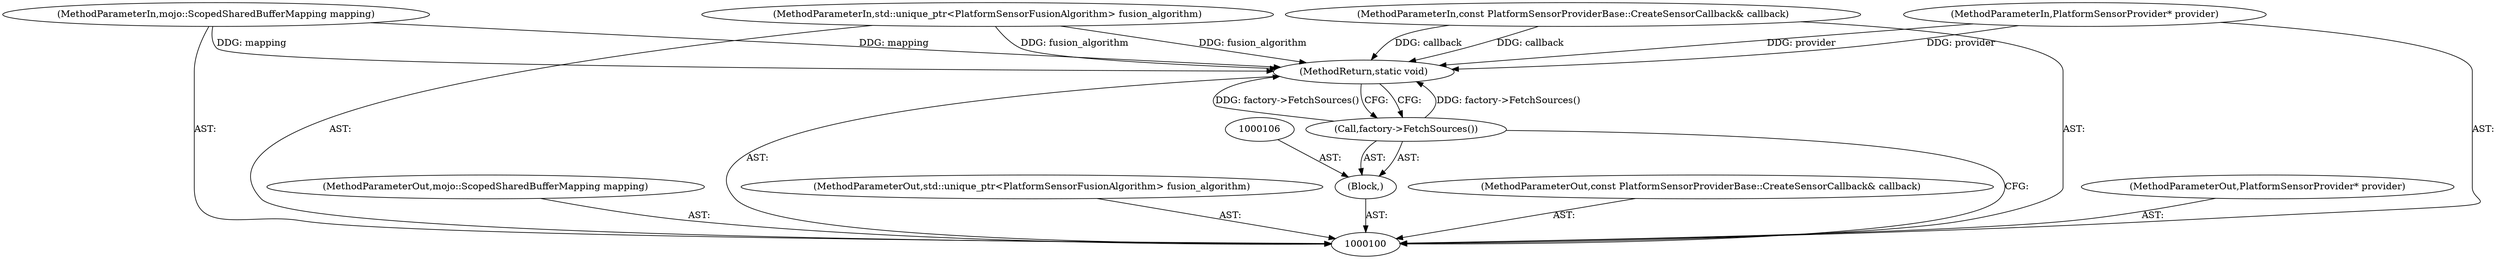 digraph "1_Chrome_c0c8978849ac57e4ecd613ddc8ff7852a2054734_9" {
"1000108" [label="(MethodReturn,static void)"];
"1000101" [label="(MethodParameterIn,mojo::ScopedSharedBufferMapping mapping)"];
"1000120" [label="(MethodParameterOut,mojo::ScopedSharedBufferMapping mapping)"];
"1000102" [label="(MethodParameterIn,std::unique_ptr<PlatformSensorFusionAlgorithm> fusion_algorithm)"];
"1000121" [label="(MethodParameterOut,std::unique_ptr<PlatformSensorFusionAlgorithm> fusion_algorithm)"];
"1000103" [label="(MethodParameterIn,const PlatformSensorProviderBase::CreateSensorCallback& callback)"];
"1000122" [label="(MethodParameterOut,const PlatformSensorProviderBase::CreateSensorCallback& callback)"];
"1000105" [label="(Block,)"];
"1000104" [label="(MethodParameterIn,PlatformSensorProvider* provider)"];
"1000123" [label="(MethodParameterOut,PlatformSensorProvider* provider)"];
"1000107" [label="(Call,factory->FetchSources())"];
"1000108" -> "1000100"  [label="AST: "];
"1000108" -> "1000107"  [label="CFG: "];
"1000107" -> "1000108"  [label="DDG: factory->FetchSources()"];
"1000104" -> "1000108"  [label="DDG: provider"];
"1000103" -> "1000108"  [label="DDG: callback"];
"1000102" -> "1000108"  [label="DDG: fusion_algorithm"];
"1000101" -> "1000108"  [label="DDG: mapping"];
"1000101" -> "1000100"  [label="AST: "];
"1000101" -> "1000108"  [label="DDG: mapping"];
"1000120" -> "1000100"  [label="AST: "];
"1000102" -> "1000100"  [label="AST: "];
"1000102" -> "1000108"  [label="DDG: fusion_algorithm"];
"1000121" -> "1000100"  [label="AST: "];
"1000103" -> "1000100"  [label="AST: "];
"1000103" -> "1000108"  [label="DDG: callback"];
"1000122" -> "1000100"  [label="AST: "];
"1000105" -> "1000100"  [label="AST: "];
"1000106" -> "1000105"  [label="AST: "];
"1000107" -> "1000105"  [label="AST: "];
"1000104" -> "1000100"  [label="AST: "];
"1000104" -> "1000108"  [label="DDG: provider"];
"1000123" -> "1000100"  [label="AST: "];
"1000107" -> "1000105"  [label="AST: "];
"1000107" -> "1000100"  [label="CFG: "];
"1000108" -> "1000107"  [label="CFG: "];
"1000107" -> "1000108"  [label="DDG: factory->FetchSources()"];
}
